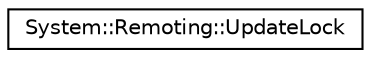 digraph G
{
  edge [fontname="Helvetica",fontsize="10",labelfontname="Helvetica",labelfontsize="10"];
  node [fontname="Helvetica",fontsize="10",shape=record];
  rankdir="LR";
  Node1 [label="System::Remoting::UpdateLock",height=0.2,width=0.4,color="black", fillcolor="white", style="filled",URL="$class_system_1_1_remoting_1_1_update_lock.html"];
}
